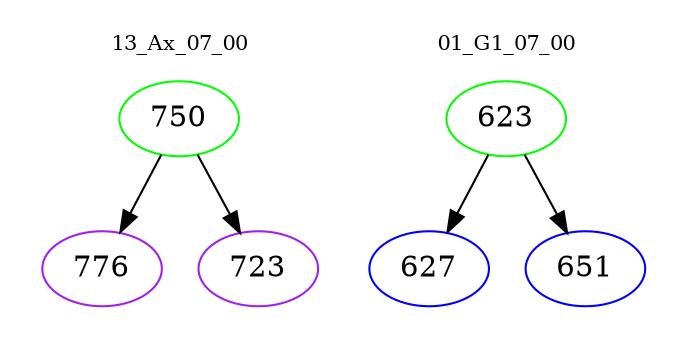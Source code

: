digraph{
subgraph cluster_0 {
color = white
label = "13_Ax_07_00";
fontsize=10;
T0_750 [label="750", color="green"]
T0_750 -> T0_776 [color="black"]
T0_776 [label="776", color="purple"]
T0_750 -> T0_723 [color="black"]
T0_723 [label="723", color="purple"]
}
subgraph cluster_1 {
color = white
label = "01_G1_07_00";
fontsize=10;
T1_623 [label="623", color="green"]
T1_623 -> T1_627 [color="black"]
T1_627 [label="627", color="blue"]
T1_623 -> T1_651 [color="black"]
T1_651 [label="651", color="blue"]
}
}
